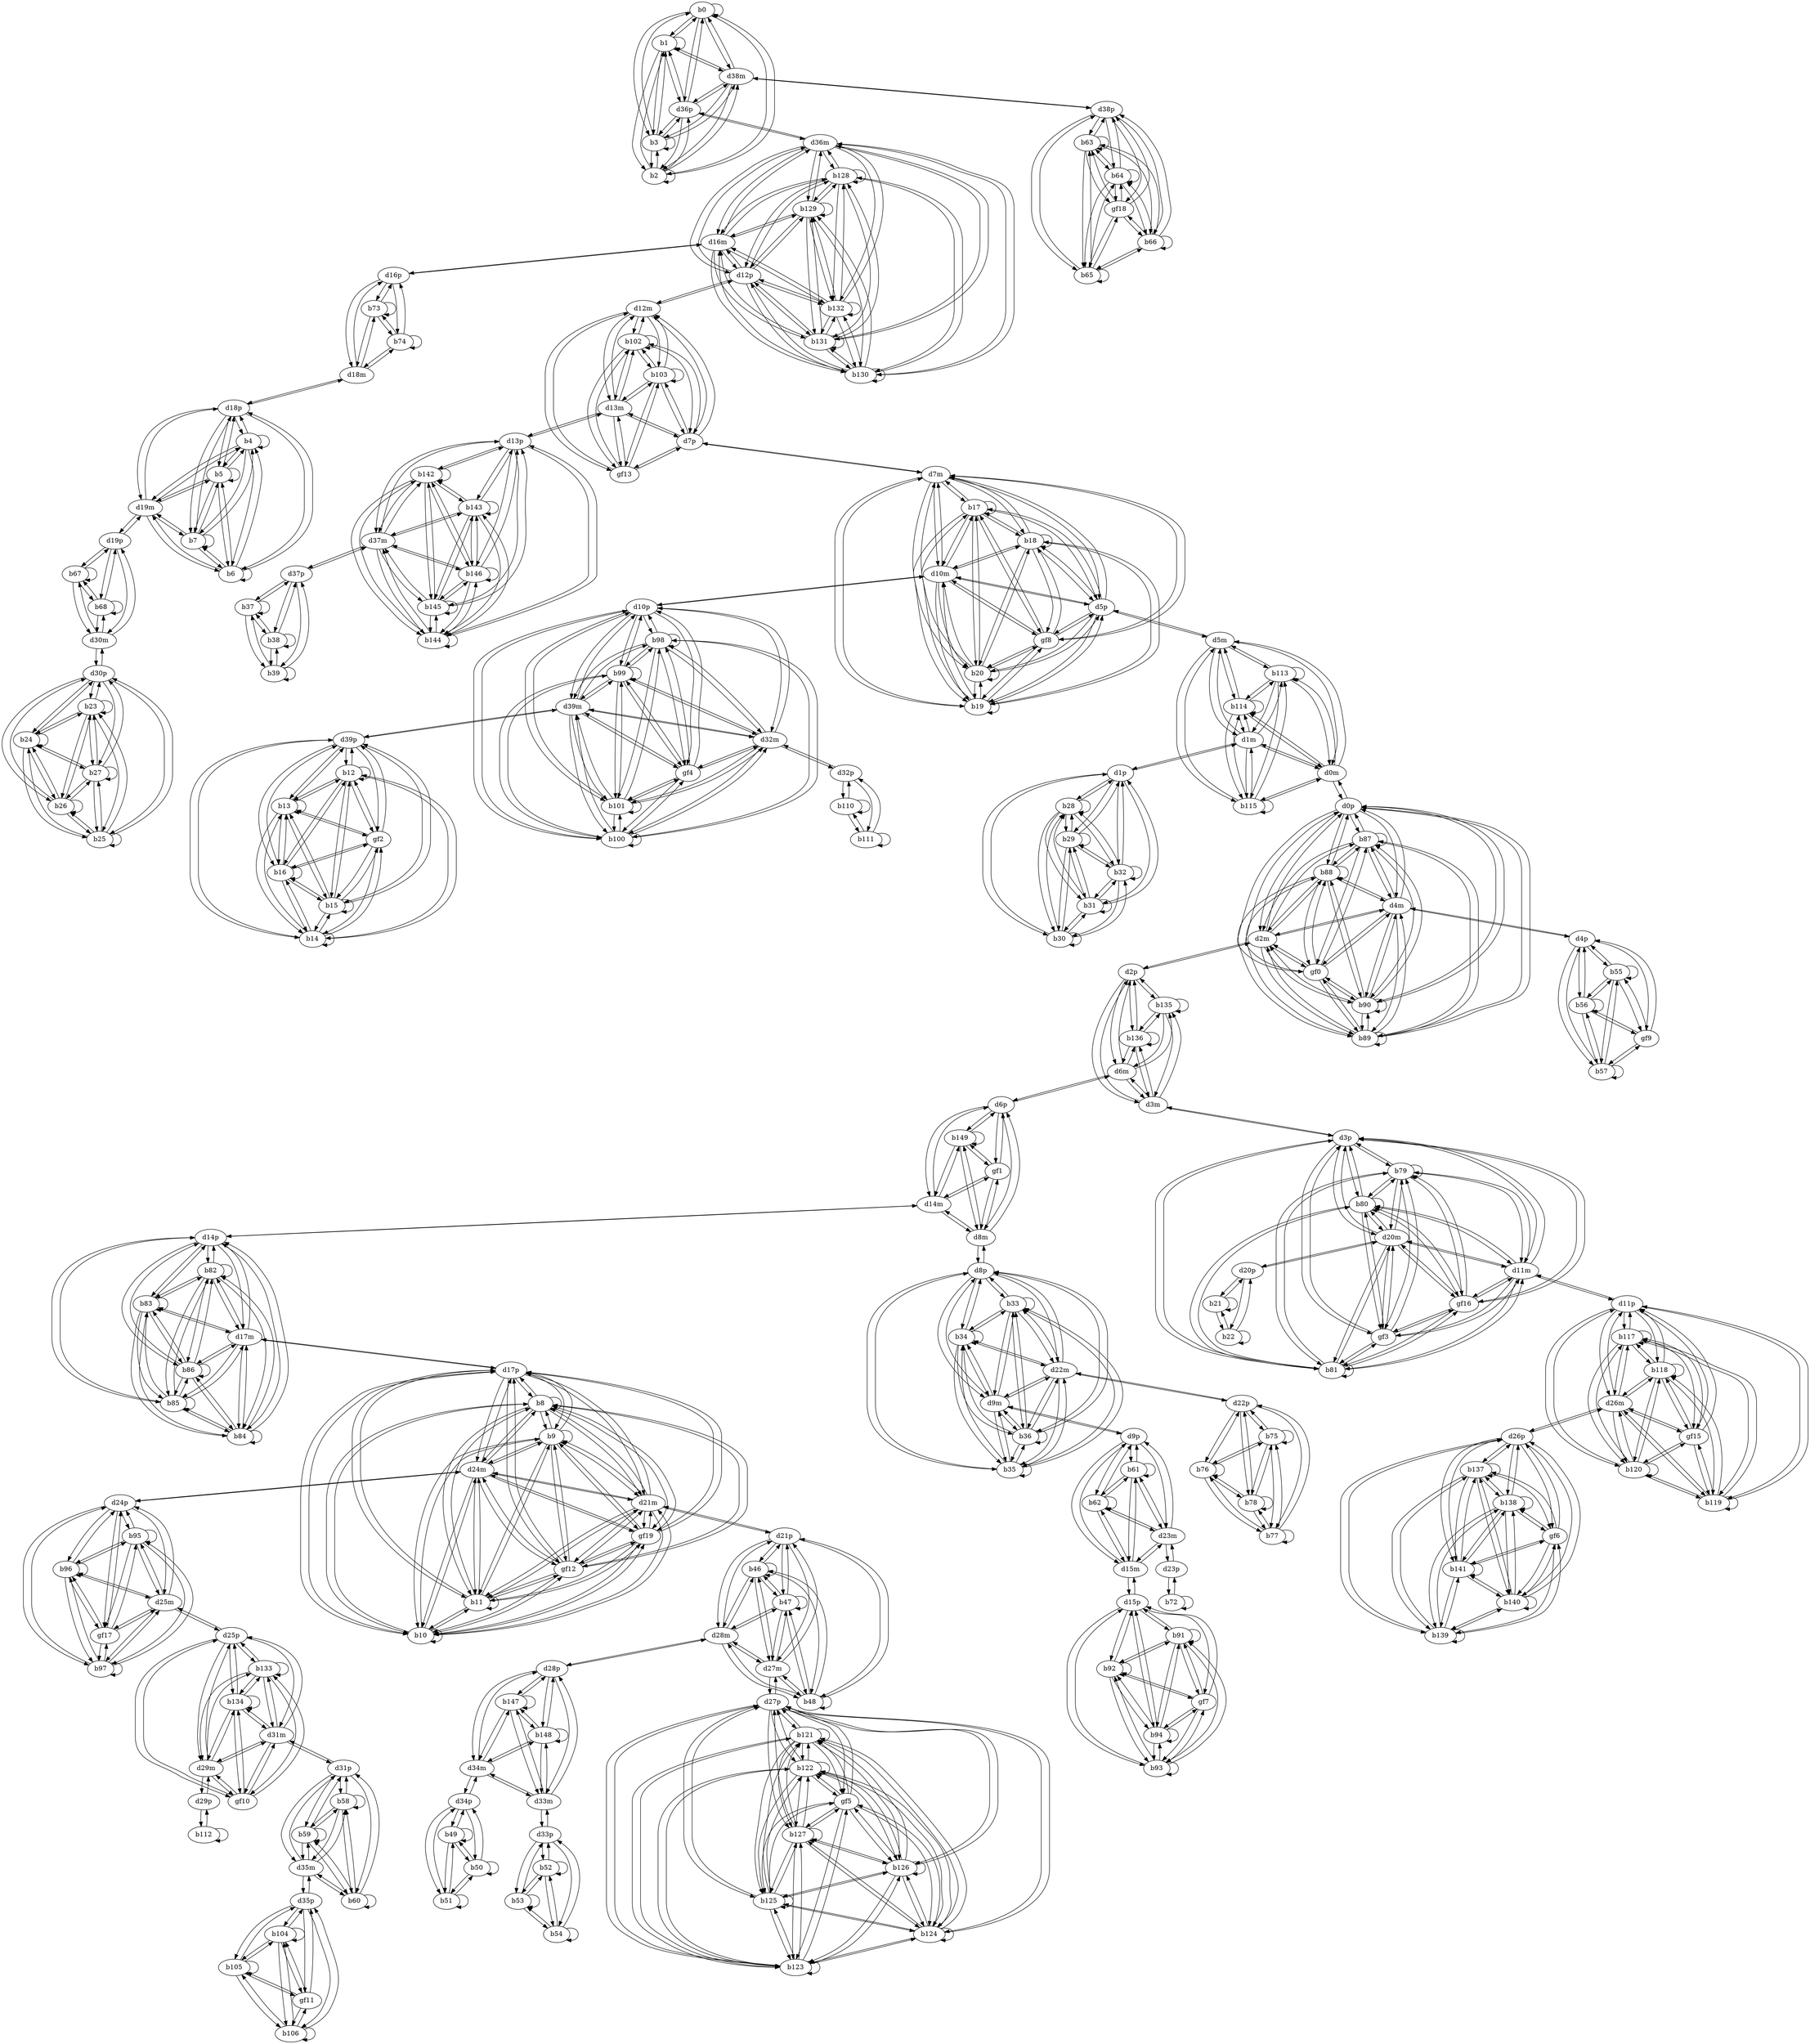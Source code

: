 digraph G {
  b0;
  b1;
  b2;
  b3;
  b4;
  b5;
  b6;
  b7;
  b8;
  b9;
  b10;
  b11;
  gf12;
  gf19;
  b12;
  b13;
  b14;
  b15;
  b16;
  gf2;
  b17;
  b18;
  b19;
  b20;
  gf8;
  b21;
  b22;
  b23;
  b24;
  b25;
  b26;
  b27;
  b28;
  b29;
  b30;
  b31;
  b32;
  b33;
  b34;
  b35;
  b36;
  b37;
  b38;
  b39;
  b46;
  b47;
  b48;
  b49;
  b50;
  b51;
  b52;
  b53;
  b54;
  b55;
  b56;
  b57;
  gf9;
  b58;
  b59;
  b60;
  b61;
  b62;
  b63;
  b64;
  b65;
  b66;
  gf18;
  b67;
  b68;
  b72;
  b73;
  b74;
  b75;
  b76;
  b77;
  b78;
  b79;
  b80;
  b81;
  gf3;
  gf16;
  b82;
  b83;
  b84;
  b85;
  b86;
  b87;
  b88;
  b89;
  b90;
  gf0;
  b91;
  b92;
  b93;
  b94;
  gf7;
  b95;
  b96;
  b97;
  gf17;
  b98;
  b99;
  b100;
  b101;
  gf4;
  b102;
  b103;
  gf13;
  b104;
  b105;
  b106;
  gf11;
  b110;
  b111;
  b112;
  b113;
  b114;
  b115;
  b117;
  b118;
  b119;
  b120;
  gf15;
  b121;
  b122;
  b123;
  b124;
  b125;
  b126;
  b127;
  gf5;
  b128;
  b129;
  b130;
  b131;
  b132;
  b133;
  b134;
  gf10;
  b135;
  b136;
  b137;
  b138;
  b139;
  b140;
  b141;
  gf6;
  b142;
  b143;
  b144;
  b145;
  b146;
  b147;
  b148;
  b149;
  gf1;
  d0m;
  d0p;
  d1m;
  d1p;
  d2m;
  d2p;
  d3m;
  d3p;
  d4m;
  d4p;
  d5m;
  d5p;
  d6m;
  d6p;
  d7m;
  d7p;
  d8m;
  d8p;
  d9m;
  d9p;
  d10m;
  d10p;
  d11m;
  d11p;
  d12m;
  d12p;
  d13m;
  d13p;
  d14m;
  d14p;
  d15m;
  d15p;
  d16m;
  d16p;
  d17m;
  d17p;
  d18m;
  d18p;
  d19m;
  d19p;
  d20m;
  d20p;
  d21m;
  d21p;
  d22m;
  d22p;
  d23m;
  d23p;
  d24m;
  d24p;
  d25m;
  d25p;
  d26m;
  d26p;
  d27m;
  d27p;
  d28m;
  d28p;
  d29m;
  d29p;
  d30m;
  d30p;
  d31m;
  d31p;
  d32m;
  d32p;
  d33m;
  d33p;
  d34m;
  d34p;
  d35m;
  d35p;
  d36m;
  d36p;
  d37m;
  d37p;
  d38m;
  d38p;
  d39m;
  d39p;
  b0 -> b0;
  b0 -> b1;
  b0 -> b2;
  b0 -> b3;
  b1 -> b0;
  b1 -> b1;
  b1 -> b2;
  b1 -> b3;
  b2 -> b0;
  b2 -> b1;
  b2 -> b2;
  b2 -> b3;
  b3 -> b0;
  b3 -> b1;
  b3 -> b2;
  b3 -> b3;
  b4 -> b4;
  b4 -> b5;
  b4 -> b6;
  b4 -> b7;
  b5 -> b4;
  b5 -> b5;
  b5 -> b6;
  b5 -> b7;
  b6 -> b4;
  b6 -> b5;
  b6 -> b6;
  b6 -> b7;
  b7 -> b4;
  b7 -> b5;
  b7 -> b6;
  b7 -> b7;
  b8 -> b8;
  b8 -> b9;
  b8 -> b10;
  b8 -> b11;
  b8 -> gf12;
  b8 -> gf19;
  b9 -> b8;
  b9 -> b9;
  b9 -> b10;
  b9 -> b11;
  b9 -> gf12;
  b9 -> gf19;
  b10 -> b8;
  b10 -> b9;
  b10 -> b10;
  b10 -> b11;
  b10 -> gf12;
  b10 -> gf19;
  b11 -> b8;
  b11 -> b9;
  b11 -> b10;
  b11 -> b11;
  b11 -> gf12;
  b11 -> gf19;
  gf12 -> b8;
  gf12 -> b9;
  gf12 -> b10;
  gf12 -> b11;
  gf12 -> gf19;
  gf19 -> b8;
  gf19 -> b9;
  gf19 -> b10;
  gf19 -> b11;
  gf19 -> gf12;
  b12 -> b12;
  b12 -> b13;
  b12 -> b14;
  b12 -> b15;
  b12 -> b16;
  b12 -> gf2;
  b13 -> b12;
  b13 -> b13;
  b13 -> b14;
  b13 -> b15;
  b13 -> b16;
  b13 -> gf2;
  b14 -> b12;
  b14 -> b13;
  b14 -> b14;
  b14 -> b15;
  b14 -> b16;
  b14 -> gf2;
  b15 -> b12;
  b15 -> b13;
  b15 -> b14;
  b15 -> b15;
  b15 -> b16;
  b15 -> gf2;
  b16 -> b12;
  b16 -> b13;
  b16 -> b14;
  b16 -> b15;
  b16 -> b16;
  b16 -> gf2;
  gf2 -> b12;
  gf2 -> b13;
  gf2 -> b14;
  gf2 -> b15;
  gf2 -> b16;
  b17 -> b17;
  b17 -> b18;
  b17 -> b19;
  b17 -> b20;
  b17 -> gf8;
  b18 -> b17;
  b18 -> b18;
  b18 -> b19;
  b18 -> b20;
  b18 -> gf8;
  b19 -> b17;
  b19 -> b18;
  b19 -> b19;
  b19 -> b20;
  b19 -> gf8;
  b20 -> b17;
  b20 -> b18;
  b20 -> b19;
  b20 -> b20;
  b20 -> gf8;
  gf8 -> b17;
  gf8 -> b18;
  gf8 -> b19;
  gf8 -> b20;
  b21 -> b21;
  b21 -> b22;
  b22 -> b21;
  b22 -> b22;
  b23 -> b23;
  b23 -> b24;
  b23 -> b25;
  b23 -> b26;
  b23 -> b27;
  b24 -> b23;
  b24 -> b24;
  b24 -> b25;
  b24 -> b26;
  b24 -> b27;
  b25 -> b23;
  b25 -> b24;
  b25 -> b25;
  b25 -> b26;
  b25 -> b27;
  b26 -> b23;
  b26 -> b24;
  b26 -> b25;
  b26 -> b26;
  b26 -> b27;
  b27 -> b23;
  b27 -> b24;
  b27 -> b25;
  b27 -> b26;
  b27 -> b27;
  b28 -> b28;
  b28 -> b29;
  b28 -> b30;
  b28 -> b31;
  b28 -> b32;
  b29 -> b28;
  b29 -> b29;
  b29 -> b30;
  b29 -> b31;
  b29 -> b32;
  b30 -> b28;
  b30 -> b29;
  b30 -> b30;
  b30 -> b31;
  b30 -> b32;
  b31 -> b28;
  b31 -> b29;
  b31 -> b30;
  b31 -> b31;
  b31 -> b32;
  b32 -> b28;
  b32 -> b29;
  b32 -> b30;
  b32 -> b31;
  b32 -> b32;
  b33 -> b33;
  b33 -> b34;
  b33 -> b35;
  b33 -> b36;
  b34 -> b33;
  b34 -> b34;
  b34 -> b35;
  b34 -> b36;
  b35 -> b33;
  b35 -> b34;
  b35 -> b35;
  b35 -> b36;
  b36 -> b33;
  b36 -> b34;
  b36 -> b35;
  b36 -> b36;
  b37 -> b37;
  b37 -> b38;
  b37 -> b39;
  b38 -> b37;
  b38 -> b38;
  b38 -> b39;
  b39 -> b37;
  b39 -> b38;
  b39 -> b39;
  b46 -> b46;
  b46 -> b47;
  b46 -> b48;
  b47 -> b46;
  b47 -> b47;
  b47 -> b48;
  b48 -> b46;
  b48 -> b47;
  b48 -> b48;
  b49 -> b49;
  b49 -> b50;
  b49 -> b51;
  b50 -> b49;
  b50 -> b50;
  b50 -> b51;
  b51 -> b49;
  b51 -> b50;
  b51 -> b51;
  b52 -> b52;
  b52 -> b53;
  b52 -> b54;
  b53 -> b52;
  b53 -> b53;
  b53 -> b54;
  b54 -> b52;
  b54 -> b53;
  b54 -> b54;
  b55 -> b55;
  b55 -> b56;
  b55 -> b57;
  b55 -> gf9;
  b56 -> b55;
  b56 -> b56;
  b56 -> b57;
  b56 -> gf9;
  b57 -> b55;
  b57 -> b56;
  b57 -> b57;
  b57 -> gf9;
  gf9 -> b55;
  gf9 -> b56;
  gf9 -> b57;
  b58 -> b58;
  b58 -> b59;
  b58 -> b60;
  b59 -> b58;
  b59 -> b59;
  b59 -> b60;
  b60 -> b58;
  b60 -> b59;
  b60 -> b60;
  b61 -> b61;
  b61 -> b62;
  b62 -> b61;
  b62 -> b62;
  b63 -> b63;
  b63 -> b64;
  b63 -> b65;
  b63 -> b66;
  b63 -> gf18;
  b64 -> b63;
  b64 -> b64;
  b64 -> b65;
  b64 -> b66;
  b64 -> gf18;
  b65 -> b63;
  b65 -> b64;
  b65 -> b65;
  b65 -> b66;
  b65 -> gf18;
  b66 -> b63;
  b66 -> b64;
  b66 -> b65;
  b66 -> b66;
  b66 -> gf18;
  gf18 -> b63;
  gf18 -> b64;
  gf18 -> b65;
  gf18 -> b66;
  b67 -> b67;
  b67 -> b68;
  b68 -> b67;
  b68 -> b68;
  b72 -> b72;
  b73 -> b73;
  b73 -> b74;
  b74 -> b73;
  b74 -> b74;
  b75 -> b75;
  b75 -> b76;
  b75 -> b77;
  b75 -> b78;
  b76 -> b75;
  b76 -> b76;
  b76 -> b77;
  b76 -> b78;
  b77 -> b75;
  b77 -> b76;
  b77 -> b77;
  b77 -> b78;
  b78 -> b75;
  b78 -> b76;
  b78 -> b77;
  b78 -> b78;
  b79 -> b79;
  b79 -> b80;
  b79 -> b81;
  b79 -> gf3;
  b79 -> gf16;
  b80 -> b79;
  b80 -> b80;
  b80 -> b81;
  b80 -> gf3;
  b80 -> gf16;
  b81 -> b79;
  b81 -> b80;
  b81 -> b81;
  b81 -> gf3;
  b81 -> gf16;
  gf3 -> b79;
  gf3 -> b80;
  gf3 -> b81;
  gf3 -> gf16;
  gf16 -> b79;
  gf16 -> b80;
  gf16 -> b81;
  gf16 -> gf3;
  b82 -> b82;
  b82 -> b83;
  b82 -> b84;
  b82 -> b85;
  b82 -> b86;
  b83 -> b82;
  b83 -> b83;
  b83 -> b84;
  b83 -> b85;
  b83 -> b86;
  b84 -> b82;
  b84 -> b83;
  b84 -> b84;
  b84 -> b85;
  b84 -> b86;
  b85 -> b82;
  b85 -> b83;
  b85 -> b84;
  b85 -> b85;
  b85 -> b86;
  b86 -> b82;
  b86 -> b83;
  b86 -> b84;
  b86 -> b85;
  b86 -> b86;
  b87 -> b87;
  b87 -> b88;
  b87 -> b89;
  b87 -> b90;
  b87 -> gf0;
  b88 -> b87;
  b88 -> b88;
  b88 -> b89;
  b88 -> b90;
  b88 -> gf0;
  b89 -> b87;
  b89 -> b88;
  b89 -> b89;
  b89 -> b90;
  b89 -> gf0;
  b90 -> b87;
  b90 -> b88;
  b90 -> b89;
  b90 -> b90;
  b90 -> gf0;
  gf0 -> b87;
  gf0 -> b88;
  gf0 -> b89;
  gf0 -> b90;
  b91 -> b91;
  b91 -> b92;
  b91 -> b93;
  b91 -> b94;
  b91 -> gf7;
  b92 -> b91;
  b92 -> b92;
  b92 -> b93;
  b92 -> b94;
  b92 -> gf7;
  b93 -> b91;
  b93 -> b92;
  b93 -> b93;
  b93 -> b94;
  b93 -> gf7;
  b94 -> b91;
  b94 -> b92;
  b94 -> b93;
  b94 -> b94;
  b94 -> gf7;
  gf7 -> b91;
  gf7 -> b92;
  gf7 -> b93;
  gf7 -> b94;
  b95 -> b95;
  b95 -> b96;
  b95 -> b97;
  b95 -> gf17;
  b96 -> b95;
  b96 -> b96;
  b96 -> b97;
  b96 -> gf17;
  b97 -> b95;
  b97 -> b96;
  b97 -> b97;
  b97 -> gf17;
  gf17 -> b95;
  gf17 -> b96;
  gf17 -> b97;
  b98 -> b98;
  b98 -> b99;
  b98 -> b100;
  b98 -> b101;
  b98 -> gf4;
  b99 -> b98;
  b99 -> b99;
  b99 -> b100;
  b99 -> b101;
  b99 -> gf4;
  b100 -> b98;
  b100 -> b99;
  b100 -> b100;
  b100 -> b101;
  b100 -> gf4;
  b101 -> b98;
  b101 -> b99;
  b101 -> b100;
  b101 -> b101;
  b101 -> gf4;
  gf4 -> b98;
  gf4 -> b99;
  gf4 -> b100;
  gf4 -> b101;
  b102 -> b102;
  b102 -> b103;
  b102 -> gf13;
  b103 -> b102;
  b103 -> b103;
  b103 -> gf13;
  gf13 -> b102;
  gf13 -> b103;
  b104 -> b104;
  b104 -> b105;
  b104 -> b106;
  b104 -> gf11;
  b105 -> b104;
  b105 -> b105;
  b105 -> b106;
  b105 -> gf11;
  b106 -> b104;
  b106 -> b105;
  b106 -> b106;
  b106 -> gf11;
  gf11 -> b104;
  gf11 -> b105;
  gf11 -> b106;
  b110 -> b110;
  b110 -> b111;
  b111 -> b110;
  b111 -> b111;
  b112 -> b112;
  b113 -> b113;
  b113 -> b114;
  b113 -> b115;
  b114 -> b113;
  b114 -> b114;
  b114 -> b115;
  b115 -> b113;
  b115 -> b114;
  b115 -> b115;
  b117 -> b117;
  b117 -> b118;
  b117 -> b119;
  b117 -> b120;
  b117 -> gf15;
  b118 -> b117;
  b118 -> b118;
  b118 -> b119;
  b118 -> b120;
  b118 -> gf15;
  b119 -> b117;
  b119 -> b118;
  b119 -> b119;
  b119 -> b120;
  b119 -> gf15;
  b120 -> b117;
  b120 -> b118;
  b120 -> b119;
  b120 -> b120;
  b120 -> gf15;
  gf15 -> b117;
  gf15 -> b118;
  gf15 -> b119;
  gf15 -> b120;
  b121 -> b121;
  b121 -> b122;
  b121 -> b123;
  b121 -> b124;
  b121 -> b125;
  b121 -> b126;
  b121 -> b127;
  b121 -> gf5;
  b122 -> b121;
  b122 -> b122;
  b122 -> b123;
  b122 -> b124;
  b122 -> b125;
  b122 -> b126;
  b122 -> b127;
  b122 -> gf5;
  b123 -> b121;
  b123 -> b122;
  b123 -> b123;
  b123 -> b124;
  b123 -> b125;
  b123 -> b126;
  b123 -> b127;
  b123 -> gf5;
  b124 -> b121;
  b124 -> b122;
  b124 -> b123;
  b124 -> b124;
  b124 -> b125;
  b124 -> b126;
  b124 -> b127;
  b124 -> gf5;
  b125 -> b121;
  b125 -> b122;
  b125 -> b123;
  b125 -> b124;
  b125 -> b125;
  b125 -> b126;
  b125 -> b127;
  b125 -> gf5;
  b126 -> b121;
  b126 -> b122;
  b126 -> b123;
  b126 -> b124;
  b126 -> b125;
  b126 -> b126;
  b126 -> b127;
  b126 -> gf5;
  b127 -> b121;
  b127 -> b122;
  b127 -> b123;
  b127 -> b124;
  b127 -> b125;
  b127 -> b126;
  b127 -> b127;
  b127 -> gf5;
  gf5 -> b121;
  gf5 -> b122;
  gf5 -> b123;
  gf5 -> b124;
  gf5 -> b125;
  gf5 -> b126;
  gf5 -> b127;
  b128 -> b128;
  b128 -> b129;
  b128 -> b130;
  b128 -> b131;
  b128 -> b132;
  b129 -> b128;
  b129 -> b129;
  b129 -> b130;
  b129 -> b131;
  b129 -> b132;
  b130 -> b128;
  b130 -> b129;
  b130 -> b130;
  b130 -> b131;
  b130 -> b132;
  b131 -> b128;
  b131 -> b129;
  b131 -> b130;
  b131 -> b131;
  b131 -> b132;
  b132 -> b128;
  b132 -> b129;
  b132 -> b130;
  b132 -> b131;
  b132 -> b132;
  b133 -> b133;
  b133 -> b134;
  b133 -> gf10;
  b134 -> b133;
  b134 -> b134;
  b134 -> gf10;
  gf10 -> b133;
  gf10 -> b134;
  b135 -> b135;
  b135 -> b136;
  b136 -> b135;
  b136 -> b136;
  b137 -> b137;
  b137 -> b138;
  b137 -> b139;
  b137 -> b140;
  b137 -> b141;
  b137 -> gf6;
  b138 -> b137;
  b138 -> b138;
  b138 -> b139;
  b138 -> b140;
  b138 -> b141;
  b138 -> gf6;
  b139 -> b137;
  b139 -> b138;
  b139 -> b139;
  b139 -> b140;
  b139 -> b141;
  b139 -> gf6;
  b140 -> b137;
  b140 -> b138;
  b140 -> b139;
  b140 -> b140;
  b140 -> b141;
  b140 -> gf6;
  b141 -> b137;
  b141 -> b138;
  b141 -> b139;
  b141 -> b140;
  b141 -> b141;
  b141 -> gf6;
  gf6 -> b137;
  gf6 -> b138;
  gf6 -> b139;
  gf6 -> b140;
  gf6 -> b141;
  b142 -> b142;
  b142 -> b143;
  b142 -> b144;
  b142 -> b145;
  b142 -> b146;
  b143 -> b142;
  b143 -> b143;
  b143 -> b144;
  b143 -> b145;
  b143 -> b146;
  b144 -> b142;
  b144 -> b143;
  b144 -> b144;
  b144 -> b145;
  b144 -> b146;
  b145 -> b142;
  b145 -> b143;
  b145 -> b144;
  b145 -> b145;
  b145 -> b146;
  b146 -> b142;
  b146 -> b143;
  b146 -> b144;
  b146 -> b145;
  b146 -> b146;
  b147 -> b147;
  b147 -> b148;
  b148 -> b147;
  b148 -> b148;
  b149 -> b149;
  b149 -> gf1;
  gf1 -> b149;
  d0m -> d0p;
  d0p -> d0m;
  b113 -> d0m;
  d0m -> b113;
  b114 -> d0m;
  d0m -> b114;
  b115 -> d0m;
  d0m -> b115;
  b87 -> d0p;
  d0p -> b87;
  b88 -> d0p;
  d0p -> b88;
  b89 -> d0p;
  d0p -> b89;
  b90 -> d0p;
  d0p -> b90;
  gf0 -> d0p;
  d0p -> gf0;
  d1m -> d1p;
  d1p -> d1m;
  b113 -> d1m;
  d1m -> b113;
  b114 -> d1m;
  d1m -> b114;
  b115 -> d1m;
  d1m -> b115;
  b28 -> d1p;
  d1p -> b28;
  b29 -> d1p;
  d1p -> b29;
  b30 -> d1p;
  d1p -> b30;
  b31 -> d1p;
  d1p -> b31;
  b32 -> d1p;
  d1p -> b32;
  d2m -> d2p;
  d2p -> d2m;
  b87 -> d2m;
  d2m -> b87;
  b88 -> d2m;
  d2m -> b88;
  b89 -> d2m;
  d2m -> b89;
  b90 -> d2m;
  d2m -> b90;
  gf0 -> d2m;
  d2m -> gf0;
  b135 -> d2p;
  d2p -> b135;
  b136 -> d2p;
  d2p -> b136;
  d3m -> d3p;
  d3p -> d3m;
  b135 -> d3m;
  d3m -> b135;
  b136 -> d3m;
  d3m -> b136;
  b79 -> d3p;
  d3p -> b79;
  b80 -> d3p;
  d3p -> b80;
  b81 -> d3p;
  d3p -> b81;
  gf3 -> d3p;
  d3p -> gf3;
  gf16 -> d3p;
  d3p -> gf16;
  d4m -> d4p;
  d4p -> d4m;
  b87 -> d4m;
  d4m -> b87;
  b88 -> d4m;
  d4m -> b88;
  b89 -> d4m;
  d4m -> b89;
  b90 -> d4m;
  d4m -> b90;
  gf0 -> d4m;
  d4m -> gf0;
  b55 -> d4p;
  d4p -> b55;
  b56 -> d4p;
  d4p -> b56;
  b57 -> d4p;
  d4p -> b57;
  gf9 -> d4p;
  d4p -> gf9;
  d5m -> d5p;
  d5p -> d5m;
  b113 -> d5m;
  d5m -> b113;
  b114 -> d5m;
  d5m -> b114;
  b115 -> d5m;
  d5m -> b115;
  b17 -> d5p;
  d5p -> b17;
  b18 -> d5p;
  d5p -> b18;
  b19 -> d5p;
  d5p -> b19;
  b20 -> d5p;
  d5p -> b20;
  gf8 -> d5p;
  d5p -> gf8;
  d6m -> d6p;
  d6p -> d6m;
  b135 -> d6m;
  d6m -> b135;
  b136 -> d6m;
  d6m -> b136;
  b149 -> d6p;
  d6p -> b149;
  gf1 -> d6p;
  d6p -> gf1;
  d7m -> d7p;
  d7p -> d7m;
  b17 -> d7m;
  d7m -> b17;
  b18 -> d7m;
  d7m -> b18;
  b19 -> d7m;
  d7m -> b19;
  b20 -> d7m;
  d7m -> b20;
  gf8 -> d7m;
  d7m -> gf8;
  b102 -> d7p;
  d7p -> b102;
  b103 -> d7p;
  d7p -> b103;
  gf13 -> d7p;
  d7p -> gf13;
  d8m -> d8p;
  d8p -> d8m;
  b149 -> d8m;
  d8m -> b149;
  gf1 -> d8m;
  d8m -> gf1;
  b33 -> d8p;
  d8p -> b33;
  b34 -> d8p;
  d8p -> b34;
  b35 -> d8p;
  d8p -> b35;
  b36 -> d8p;
  d8p -> b36;
  d9m -> d9p;
  d9p -> d9m;
  b33 -> d9m;
  d9m -> b33;
  b34 -> d9m;
  d9m -> b34;
  b35 -> d9m;
  d9m -> b35;
  b36 -> d9m;
  d9m -> b36;
  b61 -> d9p;
  d9p -> b61;
  b62 -> d9p;
  d9p -> b62;
  d10m -> d10p;
  d10p -> d10m;
  b17 -> d10m;
  d10m -> b17;
  b18 -> d10m;
  d10m -> b18;
  b19 -> d10m;
  d10m -> b19;
  b20 -> d10m;
  d10m -> b20;
  gf8 -> d10m;
  d10m -> gf8;
  b98 -> d10p;
  d10p -> b98;
  b99 -> d10p;
  d10p -> b99;
  b100 -> d10p;
  d10p -> b100;
  b101 -> d10p;
  d10p -> b101;
  gf4 -> d10p;
  d10p -> gf4;
  d11m -> d11p;
  d11p -> d11m;
  b79 -> d11m;
  d11m -> b79;
  b80 -> d11m;
  d11m -> b80;
  b81 -> d11m;
  d11m -> b81;
  gf3 -> d11m;
  d11m -> gf3;
  gf16 -> d11m;
  d11m -> gf16;
  b117 -> d11p;
  d11p -> b117;
  b118 -> d11p;
  d11p -> b118;
  b119 -> d11p;
  d11p -> b119;
  b120 -> d11p;
  d11p -> b120;
  gf15 -> d11p;
  d11p -> gf15;
  d12m -> d12p;
  d12p -> d12m;
  b102 -> d12m;
  d12m -> b102;
  b103 -> d12m;
  d12m -> b103;
  gf13 -> d12m;
  d12m -> gf13;
  b128 -> d12p;
  d12p -> b128;
  b129 -> d12p;
  d12p -> b129;
  b130 -> d12p;
  d12p -> b130;
  b131 -> d12p;
  d12p -> b131;
  b132 -> d12p;
  d12p -> b132;
  d13m -> d13p;
  d13p -> d13m;
  b102 -> d13m;
  d13m -> b102;
  b103 -> d13m;
  d13m -> b103;
  gf13 -> d13m;
  d13m -> gf13;
  b142 -> d13p;
  d13p -> b142;
  b143 -> d13p;
  d13p -> b143;
  b144 -> d13p;
  d13p -> b144;
  b145 -> d13p;
  d13p -> b145;
  b146 -> d13p;
  d13p -> b146;
  d14m -> d14p;
  d14p -> d14m;
  b149 -> d14m;
  d14m -> b149;
  gf1 -> d14m;
  d14m -> gf1;
  b82 -> d14p;
  d14p -> b82;
  b83 -> d14p;
  d14p -> b83;
  b84 -> d14p;
  d14p -> b84;
  b85 -> d14p;
  d14p -> b85;
  b86 -> d14p;
  d14p -> b86;
  d15m -> d15p;
  d15p -> d15m;
  b61 -> d15m;
  d15m -> b61;
  b62 -> d15m;
  d15m -> b62;
  b91 -> d15p;
  d15p -> b91;
  b92 -> d15p;
  d15p -> b92;
  b93 -> d15p;
  d15p -> b93;
  b94 -> d15p;
  d15p -> b94;
  gf7 -> d15p;
  d15p -> gf7;
  d16m -> d16p;
  d16p -> d16m;
  b128 -> d16m;
  d16m -> b128;
  b129 -> d16m;
  d16m -> b129;
  b130 -> d16m;
  d16m -> b130;
  b131 -> d16m;
  d16m -> b131;
  b132 -> d16m;
  d16m -> b132;
  b73 -> d16p;
  d16p -> b73;
  b74 -> d16p;
  d16p -> b74;
  d17m -> d17p;
  d17p -> d17m;
  b82 -> d17m;
  d17m -> b82;
  b83 -> d17m;
  d17m -> b83;
  b84 -> d17m;
  d17m -> b84;
  b85 -> d17m;
  d17m -> b85;
  b86 -> d17m;
  d17m -> b86;
  b8 -> d17p;
  d17p -> b8;
  b9 -> d17p;
  d17p -> b9;
  b10 -> d17p;
  d17p -> b10;
  b11 -> d17p;
  d17p -> b11;
  gf12 -> d17p;
  d17p -> gf12;
  gf19 -> d17p;
  d17p -> gf19;
  d18m -> d18p;
  d18p -> d18m;
  b73 -> d18m;
  d18m -> b73;
  b74 -> d18m;
  d18m -> b74;
  b4 -> d18p;
  d18p -> b4;
  b5 -> d18p;
  d18p -> b5;
  b6 -> d18p;
  d18p -> b6;
  b7 -> d18p;
  d18p -> b7;
  d19m -> d19p;
  d19p -> d19m;
  b4 -> d19m;
  d19m -> b4;
  b5 -> d19m;
  d19m -> b5;
  b6 -> d19m;
  d19m -> b6;
  b7 -> d19m;
  d19m -> b7;
  b67 -> d19p;
  d19p -> b67;
  b68 -> d19p;
  d19p -> b68;
  d20m -> d20p;
  d20p -> d20m;
  b79 -> d20m;
  d20m -> b79;
  b80 -> d20m;
  d20m -> b80;
  b81 -> d20m;
  d20m -> b81;
  gf3 -> d20m;
  d20m -> gf3;
  gf16 -> d20m;
  d20m -> gf16;
  b21 -> d20p;
  d20p -> b21;
  b22 -> d20p;
  d20p -> b22;
  d21m -> d21p;
  d21p -> d21m;
  b8 -> d21m;
  d21m -> b8;
  b9 -> d21m;
  d21m -> b9;
  b10 -> d21m;
  d21m -> b10;
  b11 -> d21m;
  d21m -> b11;
  gf12 -> d21m;
  d21m -> gf12;
  gf19 -> d21m;
  d21m -> gf19;
  b46 -> d21p;
  d21p -> b46;
  b47 -> d21p;
  d21p -> b47;
  b48 -> d21p;
  d21p -> b48;
  d22m -> d22p;
  d22p -> d22m;
  b33 -> d22m;
  d22m -> b33;
  b34 -> d22m;
  d22m -> b34;
  b35 -> d22m;
  d22m -> b35;
  b36 -> d22m;
  d22m -> b36;
  b75 -> d22p;
  d22p -> b75;
  b76 -> d22p;
  d22p -> b76;
  b77 -> d22p;
  d22p -> b77;
  b78 -> d22p;
  d22p -> b78;
  d23m -> d23p;
  d23p -> d23m;
  b61 -> d23m;
  d23m -> b61;
  b62 -> d23m;
  d23m -> b62;
  b72 -> d23p;
  d23p -> b72;
  d24m -> d24p;
  d24p -> d24m;
  b8 -> d24m;
  d24m -> b8;
  b9 -> d24m;
  d24m -> b9;
  b10 -> d24m;
  d24m -> b10;
  b11 -> d24m;
  d24m -> b11;
  gf12 -> d24m;
  d24m -> gf12;
  gf19 -> d24m;
  d24m -> gf19;
  b95 -> d24p;
  d24p -> b95;
  b96 -> d24p;
  d24p -> b96;
  b97 -> d24p;
  d24p -> b97;
  gf17 -> d24p;
  d24p -> gf17;
  d25m -> d25p;
  d25p -> d25m;
  b95 -> d25m;
  d25m -> b95;
  b96 -> d25m;
  d25m -> b96;
  b97 -> d25m;
  d25m -> b97;
  gf17 -> d25m;
  d25m -> gf17;
  b133 -> d25p;
  d25p -> b133;
  b134 -> d25p;
  d25p -> b134;
  gf10 -> d25p;
  d25p -> gf10;
  d26m -> d26p;
  d26p -> d26m;
  b117 -> d26m;
  d26m -> b117;
  b118 -> d26m;
  d26m -> b118;
  b119 -> d26m;
  d26m -> b119;
  b120 -> d26m;
  d26m -> b120;
  gf15 -> d26m;
  d26m -> gf15;
  b137 -> d26p;
  d26p -> b137;
  b138 -> d26p;
  d26p -> b138;
  b139 -> d26p;
  d26p -> b139;
  b140 -> d26p;
  d26p -> b140;
  b141 -> d26p;
  d26p -> b141;
  gf6 -> d26p;
  d26p -> gf6;
  d27m -> d27p;
  d27p -> d27m;
  b46 -> d27m;
  d27m -> b46;
  b47 -> d27m;
  d27m -> b47;
  b48 -> d27m;
  d27m -> b48;
  b121 -> d27p;
  d27p -> b121;
  b122 -> d27p;
  d27p -> b122;
  b123 -> d27p;
  d27p -> b123;
  b124 -> d27p;
  d27p -> b124;
  b125 -> d27p;
  d27p -> b125;
  b126 -> d27p;
  d27p -> b126;
  b127 -> d27p;
  d27p -> b127;
  gf5 -> d27p;
  d27p -> gf5;
  d28m -> d28p;
  d28p -> d28m;
  b46 -> d28m;
  d28m -> b46;
  b47 -> d28m;
  d28m -> b47;
  b48 -> d28m;
  d28m -> b48;
  b147 -> d28p;
  d28p -> b147;
  b148 -> d28p;
  d28p -> b148;
  d29m -> d29p;
  d29p -> d29m;
  b133 -> d29m;
  d29m -> b133;
  b134 -> d29m;
  d29m -> b134;
  gf10 -> d29m;
  d29m -> gf10;
  b112 -> d29p;
  d29p -> b112;
  d30m -> d30p;
  d30p -> d30m;
  b67 -> d30m;
  d30m -> b67;
  b68 -> d30m;
  d30m -> b68;
  b23 -> d30p;
  d30p -> b23;
  b24 -> d30p;
  d30p -> b24;
  b25 -> d30p;
  d30p -> b25;
  b26 -> d30p;
  d30p -> b26;
  b27 -> d30p;
  d30p -> b27;
  d31m -> d31p;
  d31p -> d31m;
  b133 -> d31m;
  d31m -> b133;
  b134 -> d31m;
  d31m -> b134;
  gf10 -> d31m;
  d31m -> gf10;
  b58 -> d31p;
  d31p -> b58;
  b59 -> d31p;
  d31p -> b59;
  b60 -> d31p;
  d31p -> b60;
  d32m -> d32p;
  d32p -> d32m;
  b98 -> d32m;
  d32m -> b98;
  b99 -> d32m;
  d32m -> b99;
  b100 -> d32m;
  d32m -> b100;
  b101 -> d32m;
  d32m -> b101;
  gf4 -> d32m;
  d32m -> gf4;
  b110 -> d32p;
  d32p -> b110;
  b111 -> d32p;
  d32p -> b111;
  d33m -> d33p;
  d33p -> d33m;
  b147 -> d33m;
  d33m -> b147;
  b148 -> d33m;
  d33m -> b148;
  b52 -> d33p;
  d33p -> b52;
  b53 -> d33p;
  d33p -> b53;
  b54 -> d33p;
  d33p -> b54;
  d34m -> d34p;
  d34p -> d34m;
  b147 -> d34m;
  d34m -> b147;
  b148 -> d34m;
  d34m -> b148;
  b49 -> d34p;
  d34p -> b49;
  b50 -> d34p;
  d34p -> b50;
  b51 -> d34p;
  d34p -> b51;
  d35m -> d35p;
  d35p -> d35m;
  b58 -> d35m;
  d35m -> b58;
  b59 -> d35m;
  d35m -> b59;
  b60 -> d35m;
  d35m -> b60;
  b104 -> d35p;
  d35p -> b104;
  b105 -> d35p;
  d35p -> b105;
  b106 -> d35p;
  d35p -> b106;
  gf11 -> d35p;
  d35p -> gf11;
  d36m -> d36p;
  d36p -> d36m;
  b128 -> d36m;
  d36m -> b128;
  b129 -> d36m;
  d36m -> b129;
  b130 -> d36m;
  d36m -> b130;
  b131 -> d36m;
  d36m -> b131;
  b132 -> d36m;
  d36m -> b132;
  b0 -> d36p;
  d36p -> b0;
  b1 -> d36p;
  d36p -> b1;
  b2 -> d36p;
  d36p -> b2;
  b3 -> d36p;
  d36p -> b3;
  d37m -> d37p;
  d37p -> d37m;
  b142 -> d37m;
  d37m -> b142;
  b143 -> d37m;
  d37m -> b143;
  b144 -> d37m;
  d37m -> b144;
  b145 -> d37m;
  d37m -> b145;
  b146 -> d37m;
  d37m -> b146;
  b37 -> d37p;
  d37p -> b37;
  b38 -> d37p;
  d37p -> b38;
  b39 -> d37p;
  d37p -> b39;
  d38m -> d38p;
  d38p -> d38m;
  b0 -> d38m;
  d38m -> b0;
  b1 -> d38m;
  d38m -> b1;
  b2 -> d38m;
  d38m -> b2;
  b3 -> d38m;
  d38m -> b3;
  b63 -> d38p;
  d38p -> b63;
  b64 -> d38p;
  d38p -> b64;
  b65 -> d38p;
  d38p -> b65;
  b66 -> d38p;
  d38p -> b66;
  gf18 -> d38p;
  d38p -> gf18;
  d39m -> d39p;
  d39p -> d39m;
  b98 -> d39m;
  d39m -> b98;
  b99 -> d39m;
  d39m -> b99;
  b100 -> d39m;
  d39m -> b100;
  b101 -> d39m;
  d39m -> b101;
  gf4 -> d39m;
  d39m -> gf4;
  b12 -> d39p;
  d39p -> b12;
  b13 -> d39p;
  d39p -> b13;
  b14 -> d39p;
  d39p -> b14;
  b15 -> d39p;
  d39p -> b15;
  b16 -> d39p;
  d39p -> b16;
  gf2 -> d39p;
  d39p -> gf2;
  d36p -> d38m;
  d38m -> d36p;
  d18p -> d19m;
  d19m -> d18p;
  d17p -> d21m;
  d17p -> d24m;
  d21m -> d17p;
  d21m -> d24m;
  d24m -> d17p;
  d24m -> d21m;
  d5p -> d7m;
  d5p -> d10m;
  d7m -> d5p;
  d7m -> d10m;
  d10m -> d5p;
  d10m -> d7m;
  d8p -> d9m;
  d8p -> d22m;
  d9m -> d8p;
  d9m -> d22m;
  d22m -> d8p;
  d22m -> d9m;
  d21p -> d27m;
  d21p -> d28m;
  d27m -> d21p;
  d27m -> d28m;
  d28m -> d21p;
  d28m -> d27m;
  d31p -> d35m;
  d35m -> d31p;
  d9p -> d15m;
  d9p -> d23m;
  d15m -> d9p;
  d15m -> d23m;
  d23m -> d9p;
  d23m -> d15m;
  d19p -> d30m;
  d30m -> d19p;
  d16p -> d18m;
  d18m -> d16p;
  d3p -> d11m;
  d3p -> d20m;
  d11m -> d3p;
  d11m -> d20m;
  d20m -> d3p;
  d20m -> d11m;
  d14p -> d17m;
  d17m -> d14p;
  d0p -> d2m;
  d0p -> d4m;
  d2m -> d0p;
  d2m -> d4m;
  d4m -> d0p;
  d4m -> d2m;
  d24p -> d25m;
  d25m -> d24p;
  d10p -> d32m;
  d10p -> d39m;
  d32m -> d10p;
  d32m -> d39m;
  d39m -> d10p;
  d39m -> d32m;
  d7p -> d12m;
  d7p -> d13m;
  d12m -> d7p;
  d12m -> d13m;
  d13m -> d7p;
  d13m -> d12m;
  d0m -> d1m;
  d0m -> d5m;
  d1m -> d0m;
  d1m -> d5m;
  d5m -> d0m;
  d5m -> d1m;
  d11p -> d26m;
  d26m -> d11p;
  d12p -> d16m;
  d12p -> d36m;
  d16m -> d12p;
  d16m -> d36m;
  d36m -> d12p;
  d36m -> d16m;
  d25p -> d29m;
  d25p -> d31m;
  d29m -> d25p;
  d29m -> d31m;
  d31m -> d25p;
  d31m -> d29m;
  d2p -> d3m;
  d2p -> d6m;
  d3m -> d2p;
  d3m -> d6m;
  d6m -> d2p;
  d6m -> d3m;
  d13p -> d37m;
  d37m -> d13p;
  d28p -> d33m;
  d28p -> d34m;
  d33m -> d28p;
  d33m -> d34m;
  d34m -> d28p;
  d34m -> d33m;
  d6p -> d8m;
  d6p -> d14m;
  d8m -> d6p;
  d8m -> d14m;
  d14m -> d6p;
  d14m -> d8m;
}
